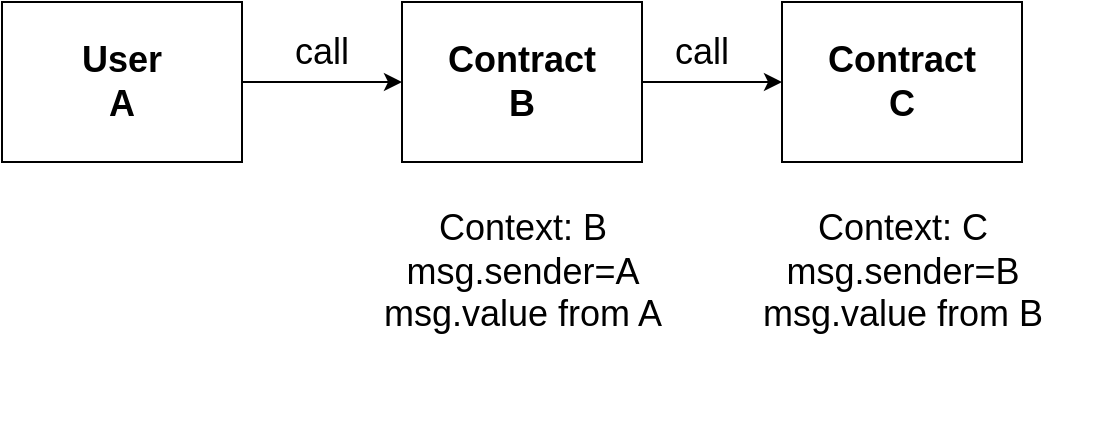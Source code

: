 <mxfile version="20.4.1" type="github">
  <diagram id="EiT3ySgXhxR_7Jf29pkD" name="第 1 页">
    <mxGraphModel dx="1278" dy="579" grid="1" gridSize="10" guides="1" tooltips="1" connect="1" arrows="1" fold="1" page="1" pageScale="1" pageWidth="827" pageHeight="1169" math="0" shadow="0">
      <root>
        <mxCell id="0" />
        <mxCell id="1" parent="0" />
        <mxCell id="Be0Wk51SI4mA-zdL48Nq-4" style="edgeStyle=orthogonalEdgeStyle;rounded=0;orthogonalLoop=1;jettySize=auto;html=1;entryX=0;entryY=0.5;entryDx=0;entryDy=0;" edge="1" parent="1" source="Be0Wk51SI4mA-zdL48Nq-1" target="Be0Wk51SI4mA-zdL48Nq-2">
          <mxGeometry relative="1" as="geometry" />
        </mxCell>
        <mxCell id="Be0Wk51SI4mA-zdL48Nq-1" value="" style="rounded=0;whiteSpace=wrap;html=1;" vertex="1" parent="1">
          <mxGeometry x="110" y="120" width="120" height="80" as="geometry" />
        </mxCell>
        <mxCell id="Be0Wk51SI4mA-zdL48Nq-5" style="edgeStyle=orthogonalEdgeStyle;rounded=0;orthogonalLoop=1;jettySize=auto;html=1;exitX=1;exitY=0.5;exitDx=0;exitDy=0;entryX=0;entryY=0.5;entryDx=0;entryDy=0;" edge="1" parent="1" source="Be0Wk51SI4mA-zdL48Nq-2" target="Be0Wk51SI4mA-zdL48Nq-3">
          <mxGeometry relative="1" as="geometry" />
        </mxCell>
        <mxCell id="Be0Wk51SI4mA-zdL48Nq-2" value="" style="rounded=0;whiteSpace=wrap;html=1;" vertex="1" parent="1">
          <mxGeometry x="310" y="120" width="120" height="80" as="geometry" />
        </mxCell>
        <mxCell id="Be0Wk51SI4mA-zdL48Nq-3" value="" style="rounded=0;whiteSpace=wrap;html=1;" vertex="1" parent="1">
          <mxGeometry x="500" y="120" width="120" height="80" as="geometry" />
        </mxCell>
        <mxCell id="Be0Wk51SI4mA-zdL48Nq-6" value="&lt;font style=&quot;font-size: 18px;&quot;&gt;&lt;b&gt;User&lt;br&gt;A&lt;/b&gt;&lt;/font&gt;" style="text;html=1;strokeColor=none;fillColor=none;align=center;verticalAlign=middle;whiteSpace=wrap;rounded=0;" vertex="1" parent="1">
          <mxGeometry x="125" y="130" width="90" height="60" as="geometry" />
        </mxCell>
        <mxCell id="Be0Wk51SI4mA-zdL48Nq-7" value="&lt;font style=&quot;font-size: 18px;&quot;&gt;&lt;b&gt;Contract&lt;br&gt;B&lt;br&gt;&lt;/b&gt;&lt;/font&gt;" style="text;html=1;strokeColor=none;fillColor=none;align=center;verticalAlign=middle;whiteSpace=wrap;rounded=0;" vertex="1" parent="1">
          <mxGeometry x="325" y="130" width="90" height="60" as="geometry" />
        </mxCell>
        <mxCell id="Be0Wk51SI4mA-zdL48Nq-8" value="&lt;font style=&quot;font-size: 18px;&quot;&gt;&lt;b&gt;Contract&lt;br&gt;C&lt;br&gt;&lt;/b&gt;&lt;/font&gt;" style="text;html=1;strokeColor=none;fillColor=none;align=center;verticalAlign=middle;whiteSpace=wrap;rounded=0;" vertex="1" parent="1">
          <mxGeometry x="515" y="130" width="90" height="60" as="geometry" />
        </mxCell>
        <mxCell id="Be0Wk51SI4mA-zdL48Nq-9" value="call" style="text;html=1;strokeColor=none;fillColor=none;align=center;verticalAlign=middle;whiteSpace=wrap;rounded=0;fontSize=18;" vertex="1" parent="1">
          <mxGeometry x="240" y="130" width="60" height="30" as="geometry" />
        </mxCell>
        <mxCell id="Be0Wk51SI4mA-zdL48Nq-10" value="call" style="text;html=1;strokeColor=none;fillColor=none;align=center;verticalAlign=middle;whiteSpace=wrap;rounded=0;fontSize=18;" vertex="1" parent="1">
          <mxGeometry x="430" y="125" width="60" height="40" as="geometry" />
        </mxCell>
        <mxCell id="Be0Wk51SI4mA-zdL48Nq-11" value="Context: B&lt;br&gt;msg.sender=A&lt;br&gt;msg.value from A" style="text;html=1;strokeColor=none;fillColor=none;align=center;verticalAlign=middle;whiteSpace=wrap;rounded=0;fontSize=18;" vertex="1" parent="1">
          <mxGeometry x="267.5" y="180" width="205" height="150" as="geometry" />
        </mxCell>
        <mxCell id="Be0Wk51SI4mA-zdL48Nq-12" value="Context: C&lt;br&gt;msg.sender=B&lt;br&gt;msg.value from B" style="text;html=1;strokeColor=none;fillColor=none;align=center;verticalAlign=middle;whiteSpace=wrap;rounded=0;fontSize=18;" vertex="1" parent="1">
          <mxGeometry x="457.5" y="180" width="205" height="150" as="geometry" />
        </mxCell>
      </root>
    </mxGraphModel>
  </diagram>
</mxfile>
